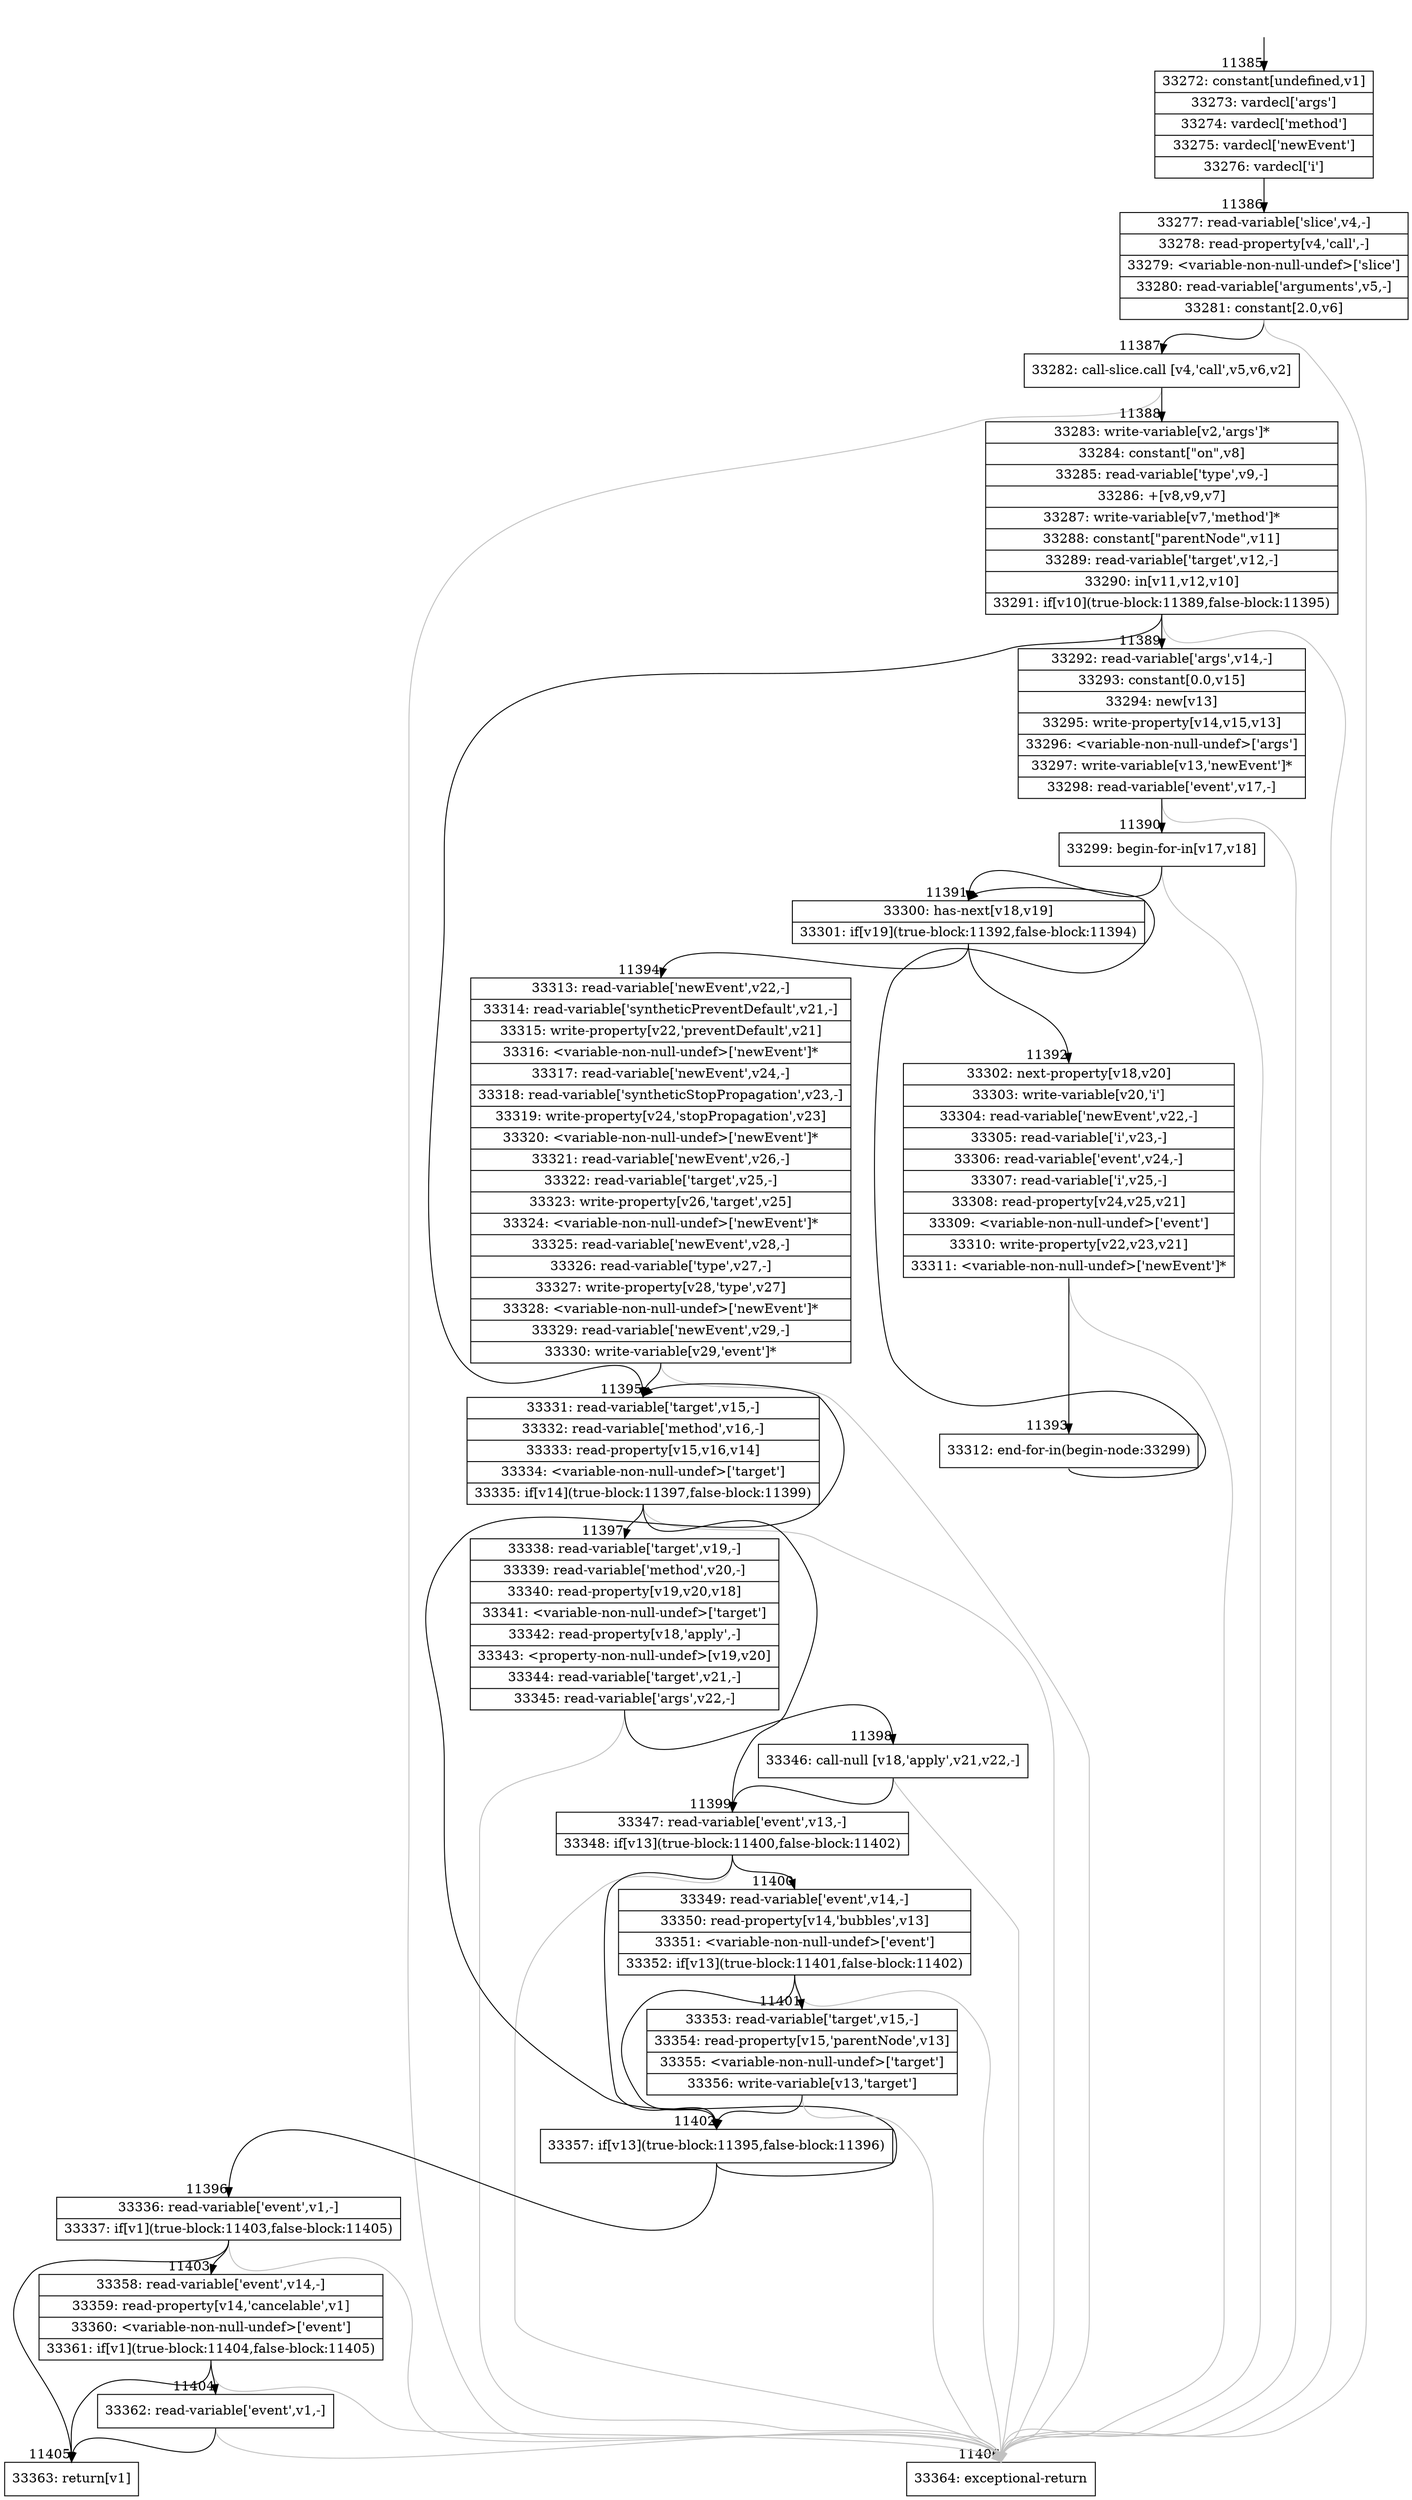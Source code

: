 digraph {
rankdir="TD"
BB_entry847[shape=none,label=""];
BB_entry847 -> BB11385 [tailport=s, headport=n, headlabel="    11385"]
BB11385 [shape=record label="{33272: constant[undefined,v1]|33273: vardecl['args']|33274: vardecl['method']|33275: vardecl['newEvent']|33276: vardecl['i']}" ] 
BB11385 -> BB11386 [tailport=s, headport=n, headlabel="      11386"]
BB11386 [shape=record label="{33277: read-variable['slice',v4,-]|33278: read-property[v4,'call',-]|33279: \<variable-non-null-undef\>['slice']|33280: read-variable['arguments',v5,-]|33281: constant[2.0,v6]}" ] 
BB11386 -> BB11387 [tailport=s, headport=n, headlabel="      11387"]
BB11386 -> BB11406 [tailport=s, headport=n, color=gray, headlabel="      11406"]
BB11387 [shape=record label="{33282: call-slice.call [v4,'call',v5,v6,v2]}" ] 
BB11387 -> BB11388 [tailport=s, headport=n, headlabel="      11388"]
BB11387 -> BB11406 [tailport=s, headport=n, color=gray]
BB11388 [shape=record label="{33283: write-variable[v2,'args']*|33284: constant[\"on\",v8]|33285: read-variable['type',v9,-]|33286: +[v8,v9,v7]|33287: write-variable[v7,'method']*|33288: constant[\"parentNode\",v11]|33289: read-variable['target',v12,-]|33290: in[v11,v12,v10]|33291: if[v10](true-block:11389,false-block:11395)}" ] 
BB11388 -> BB11389 [tailport=s, headport=n, headlabel="      11389"]
BB11388 -> BB11395 [tailport=s, headport=n, headlabel="      11395"]
BB11388 -> BB11406 [tailport=s, headport=n, color=gray]
BB11389 [shape=record label="{33292: read-variable['args',v14,-]|33293: constant[0.0,v15]|33294: new[v13]|33295: write-property[v14,v15,v13]|33296: \<variable-non-null-undef\>['args']|33297: write-variable[v13,'newEvent']*|33298: read-variable['event',v17,-]}" ] 
BB11389 -> BB11390 [tailport=s, headport=n, headlabel="      11390"]
BB11389 -> BB11406 [tailport=s, headport=n, color=gray]
BB11390 [shape=record label="{33299: begin-for-in[v17,v18]}" ] 
BB11390 -> BB11391 [tailport=s, headport=n, headlabel="      11391"]
BB11390 -> BB11406 [tailport=s, headport=n, color=gray]
BB11391 [shape=record label="{33300: has-next[v18,v19]|33301: if[v19](true-block:11392,false-block:11394)}" ] 
BB11391 -> BB11392 [tailport=s, headport=n, headlabel="      11392"]
BB11391 -> BB11394 [tailport=s, headport=n, headlabel="      11394"]
BB11392 [shape=record label="{33302: next-property[v18,v20]|33303: write-variable[v20,'i']|33304: read-variable['newEvent',v22,-]|33305: read-variable['i',v23,-]|33306: read-variable['event',v24,-]|33307: read-variable['i',v25,-]|33308: read-property[v24,v25,v21]|33309: \<variable-non-null-undef\>['event']|33310: write-property[v22,v23,v21]|33311: \<variable-non-null-undef\>['newEvent']*}" ] 
BB11392 -> BB11393 [tailport=s, headport=n, headlabel="      11393"]
BB11392 -> BB11406 [tailport=s, headport=n, color=gray]
BB11393 [shape=record label="{33312: end-for-in(begin-node:33299)}" ] 
BB11393 -> BB11391 [tailport=s, headport=n]
BB11394 [shape=record label="{33313: read-variable['newEvent',v22,-]|33314: read-variable['syntheticPreventDefault',v21,-]|33315: write-property[v22,'preventDefault',v21]|33316: \<variable-non-null-undef\>['newEvent']*|33317: read-variable['newEvent',v24,-]|33318: read-variable['syntheticStopPropagation',v23,-]|33319: write-property[v24,'stopPropagation',v23]|33320: \<variable-non-null-undef\>['newEvent']*|33321: read-variable['newEvent',v26,-]|33322: read-variable['target',v25,-]|33323: write-property[v26,'target',v25]|33324: \<variable-non-null-undef\>['newEvent']*|33325: read-variable['newEvent',v28,-]|33326: read-variable['type',v27,-]|33327: write-property[v28,'type',v27]|33328: \<variable-non-null-undef\>['newEvent']*|33329: read-variable['newEvent',v29,-]|33330: write-variable[v29,'event']*}" ] 
BB11394 -> BB11395 [tailport=s, headport=n]
BB11394 -> BB11406 [tailport=s, headport=n, color=gray]
BB11395 [shape=record label="{33331: read-variable['target',v15,-]|33332: read-variable['method',v16,-]|33333: read-property[v15,v16,v14]|33334: \<variable-non-null-undef\>['target']|33335: if[v14](true-block:11397,false-block:11399)}" ] 
BB11395 -> BB11399 [tailport=s, headport=n, headlabel="      11399"]
BB11395 -> BB11397 [tailport=s, headport=n, headlabel="      11397"]
BB11395 -> BB11406 [tailport=s, headport=n, color=gray]
BB11396 [shape=record label="{33336: read-variable['event',v1,-]|33337: if[v1](true-block:11403,false-block:11405)}" ] 
BB11396 -> BB11405 [tailport=s, headport=n, headlabel="      11405"]
BB11396 -> BB11403 [tailport=s, headport=n, headlabel="      11403"]
BB11396 -> BB11406 [tailport=s, headport=n, color=gray]
BB11397 [shape=record label="{33338: read-variable['target',v19,-]|33339: read-variable['method',v20,-]|33340: read-property[v19,v20,v18]|33341: \<variable-non-null-undef\>['target']|33342: read-property[v18,'apply',-]|33343: \<property-non-null-undef\>[v19,v20]|33344: read-variable['target',v21,-]|33345: read-variable['args',v22,-]}" ] 
BB11397 -> BB11398 [tailport=s, headport=n, headlabel="      11398"]
BB11397 -> BB11406 [tailport=s, headport=n, color=gray]
BB11398 [shape=record label="{33346: call-null [v18,'apply',v21,v22,-]}" ] 
BB11398 -> BB11399 [tailport=s, headport=n]
BB11398 -> BB11406 [tailport=s, headport=n, color=gray]
BB11399 [shape=record label="{33347: read-variable['event',v13,-]|33348: if[v13](true-block:11400,false-block:11402)}" ] 
BB11399 -> BB11402 [tailport=s, headport=n, headlabel="      11402"]
BB11399 -> BB11400 [tailport=s, headport=n, headlabel="      11400"]
BB11399 -> BB11406 [tailport=s, headport=n, color=gray]
BB11400 [shape=record label="{33349: read-variable['event',v14,-]|33350: read-property[v14,'bubbles',v13]|33351: \<variable-non-null-undef\>['event']|33352: if[v13](true-block:11401,false-block:11402)}" ] 
BB11400 -> BB11402 [tailport=s, headport=n]
BB11400 -> BB11401 [tailport=s, headport=n, headlabel="      11401"]
BB11400 -> BB11406 [tailport=s, headport=n, color=gray]
BB11401 [shape=record label="{33353: read-variable['target',v15,-]|33354: read-property[v15,'parentNode',v13]|33355: \<variable-non-null-undef\>['target']|33356: write-variable[v13,'target']}" ] 
BB11401 -> BB11402 [tailport=s, headport=n]
BB11401 -> BB11406 [tailport=s, headport=n, color=gray]
BB11402 [shape=record label="{33357: if[v13](true-block:11395,false-block:11396)}" ] 
BB11402 -> BB11395 [tailport=s, headport=n]
BB11402 -> BB11396 [tailport=s, headport=n, headlabel="      11396"]
BB11403 [shape=record label="{33358: read-variable['event',v14,-]|33359: read-property[v14,'cancelable',v1]|33360: \<variable-non-null-undef\>['event']|33361: if[v1](true-block:11404,false-block:11405)}" ] 
BB11403 -> BB11405 [tailport=s, headport=n]
BB11403 -> BB11404 [tailport=s, headport=n, headlabel="      11404"]
BB11403 -> BB11406 [tailport=s, headport=n, color=gray]
BB11404 [shape=record label="{33362: read-variable['event',v1,-]}" ] 
BB11404 -> BB11405 [tailport=s, headport=n]
BB11404 -> BB11406 [tailport=s, headport=n, color=gray]
BB11405 [shape=record label="{33363: return[v1]}" ] 
BB11406 [shape=record label="{33364: exceptional-return}" ] 
//#$~ 15976
}

